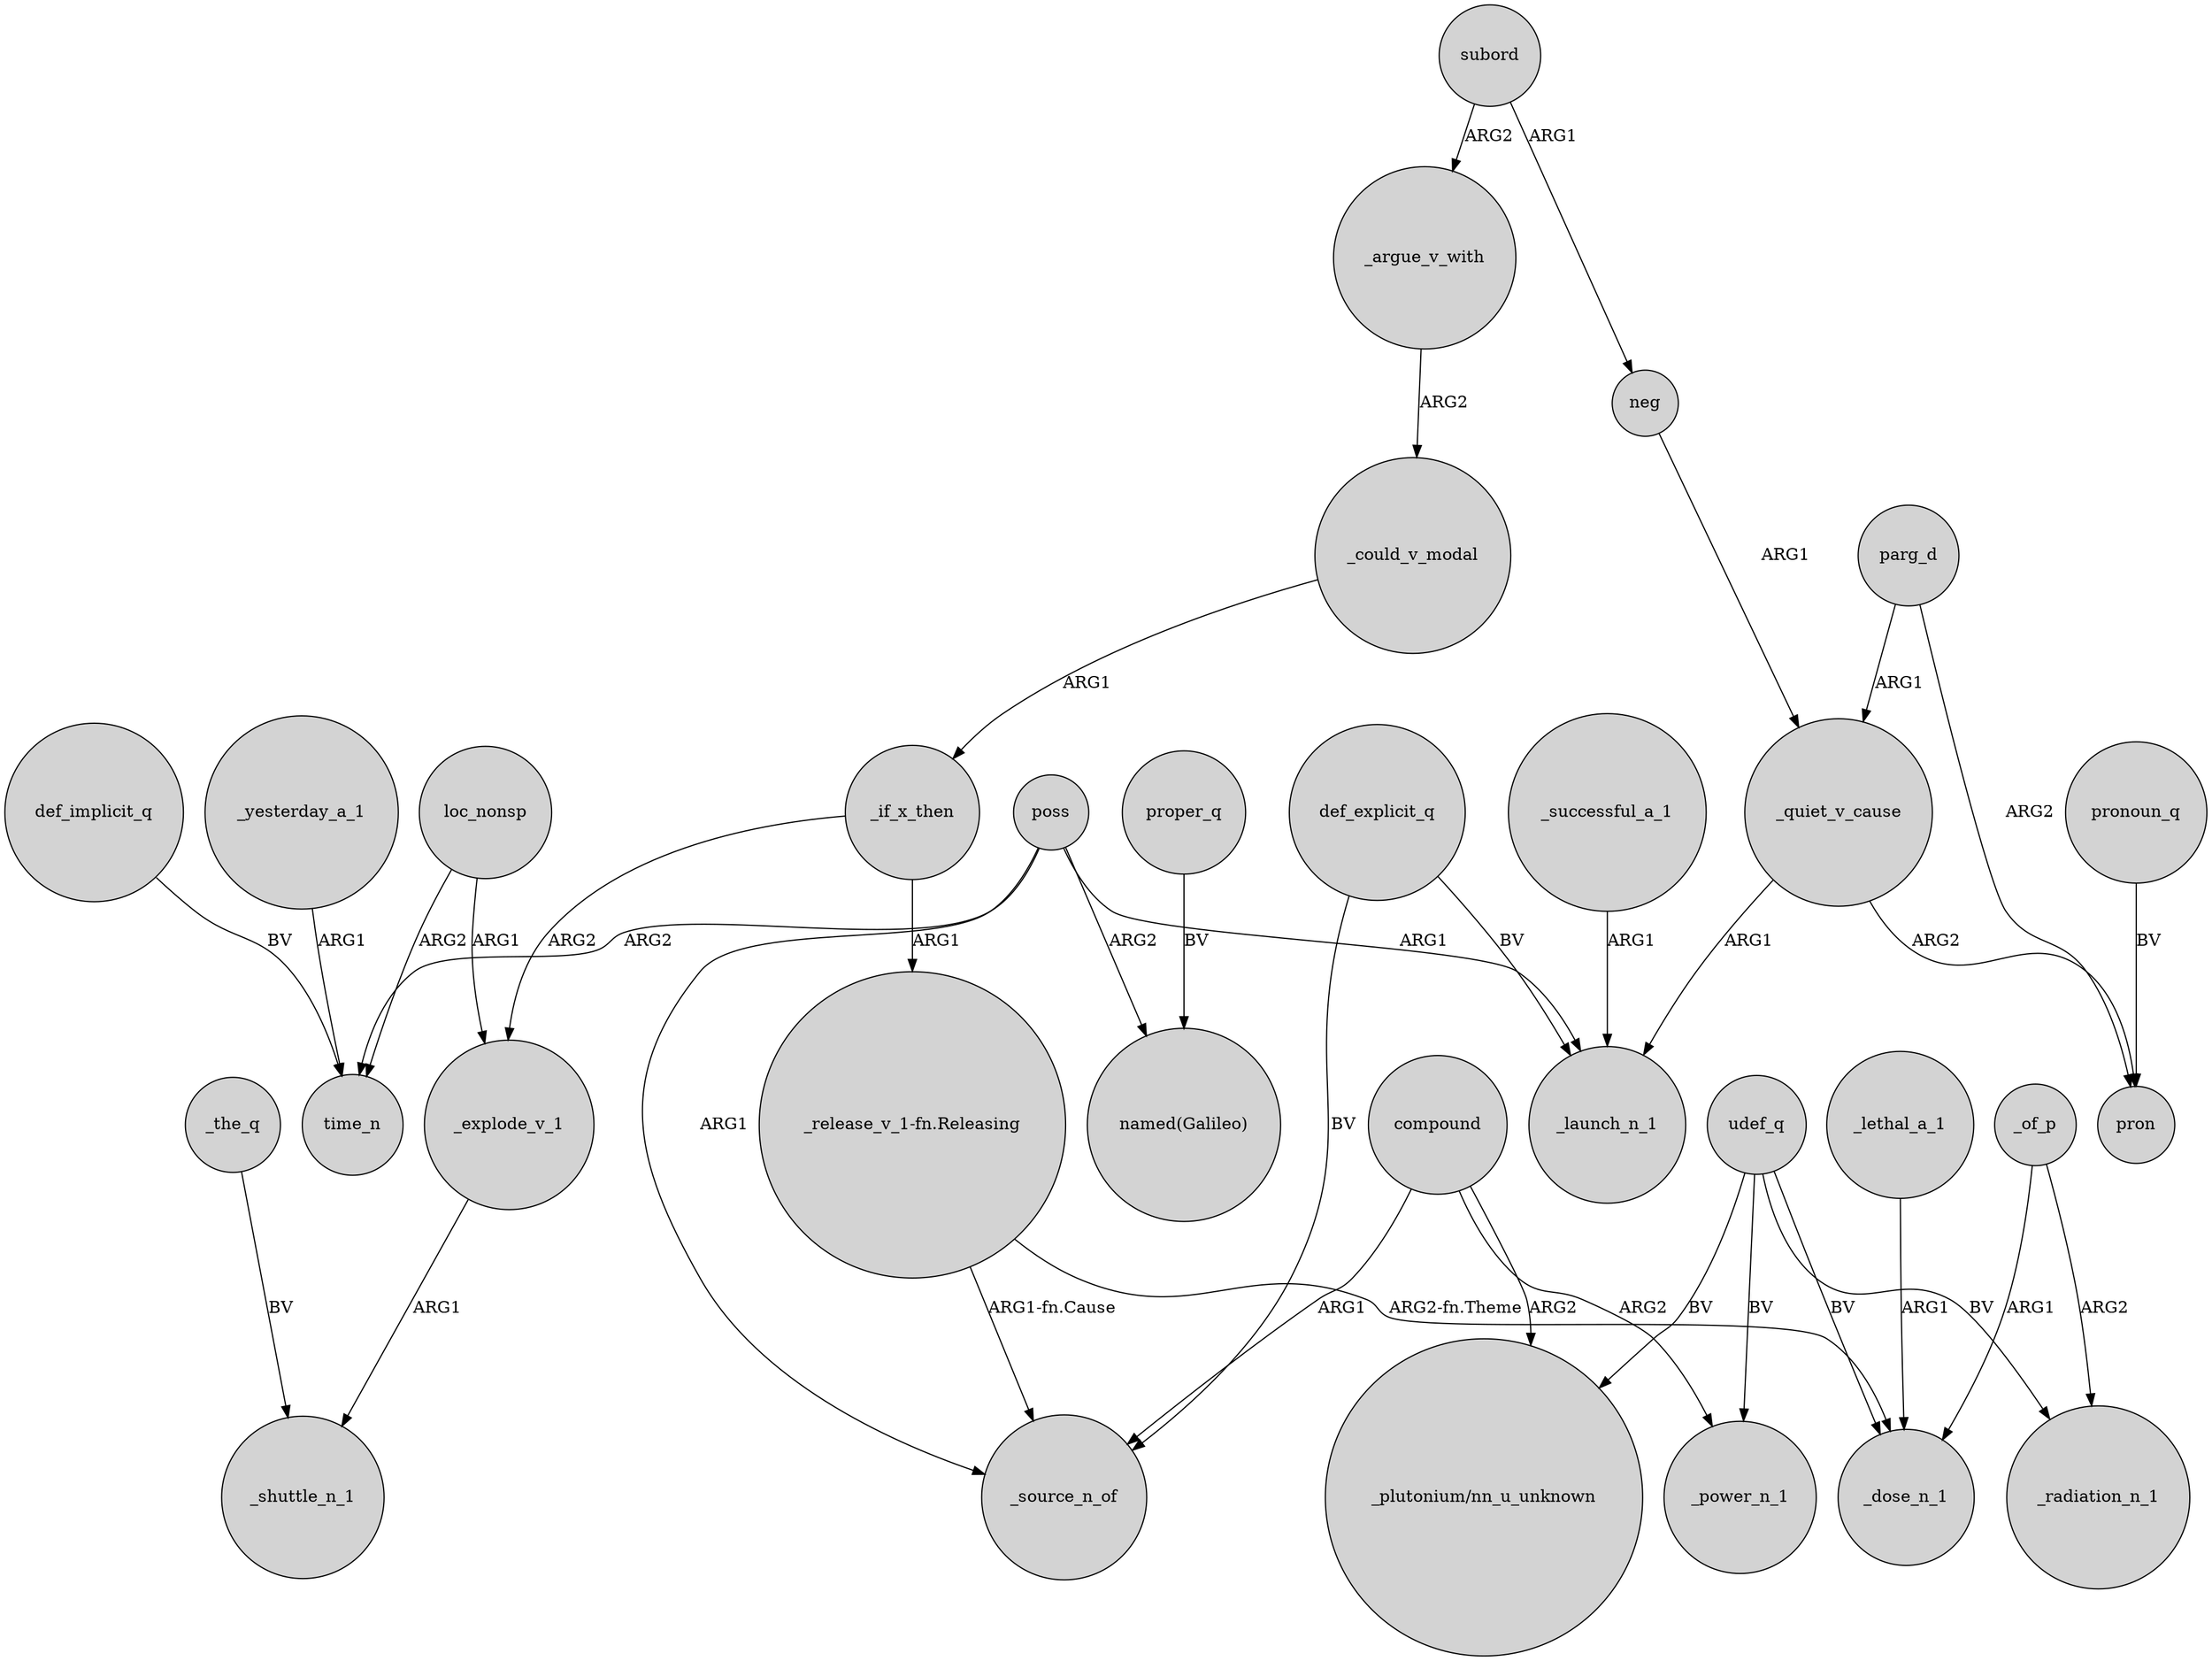 digraph {
	node [shape=circle style=filled]
	subord -> _argue_v_with [label=ARG2]
	_if_x_then -> _explode_v_1 [label=ARG2]
	_yesterday_a_1 -> time_n [label=ARG1]
	compound -> _source_n_of [label=ARG1]
	"_release_v_1-fn.Releasing" -> _dose_n_1 [label="ARG2-fn.Theme"]
	_argue_v_with -> _could_v_modal [label=ARG2]
	def_explicit_q -> _source_n_of [label=BV]
	poss -> time_n [label=ARG2]
	parg_d -> _quiet_v_cause [label=ARG1]
	udef_q -> "_plutonium/nn_u_unknown" [label=BV]
	neg -> _quiet_v_cause [label=ARG1]
	subord -> neg [label=ARG1]
	loc_nonsp -> time_n [label=ARG2]
	_explode_v_1 -> _shuttle_n_1 [label=ARG1]
	_quiet_v_cause -> _launch_n_1 [label=ARG1]
	parg_d -> pron [label=ARG2]
	pronoun_q -> pron [label=BV]
	_if_x_then -> "_release_v_1-fn.Releasing" [label=ARG1]
	"_release_v_1-fn.Releasing" -> _source_n_of [label="ARG1-fn.Cause"]
	_of_p -> _dose_n_1 [label=ARG1]
	def_explicit_q -> _launch_n_1 [label=BV]
	_of_p -> _radiation_n_1 [label=ARG2]
	_successful_a_1 -> _launch_n_1 [label=ARG1]
	_the_q -> _shuttle_n_1 [label=BV]
	proper_q -> "named(Galileo)" [label=BV]
	_lethal_a_1 -> _dose_n_1 [label=ARG1]
	compound -> _power_n_1 [label=ARG2]
	compound -> "_plutonium/nn_u_unknown" [label=ARG2]
	_could_v_modal -> _if_x_then [label=ARG1]
	udef_q -> _dose_n_1 [label=BV]
	_quiet_v_cause -> pron [label=ARG2]
	loc_nonsp -> _explode_v_1 [label=ARG1]
	udef_q -> _radiation_n_1 [label=BV]
	poss -> _launch_n_1 [label=ARG1]
	udef_q -> _power_n_1 [label=BV]
	poss -> _source_n_of [label=ARG1]
	def_implicit_q -> time_n [label=BV]
	poss -> "named(Galileo)" [label=ARG2]
}

